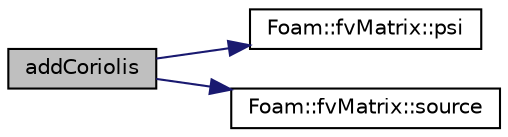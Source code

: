digraph "addCoriolis"
{
  bgcolor="transparent";
  edge [fontname="Helvetica",fontsize="10",labelfontname="Helvetica",labelfontsize="10"];
  node [fontname="Helvetica",fontsize="10",shape=record];
  rankdir="LR";
  Node1 [label="addCoriolis",height=0.2,width=0.4,color="black", fillcolor="grey75", style="filled", fontcolor="black"];
  Node1 -> Node2 [color="midnightblue",fontsize="10",style="solid",fontname="Helvetica"];
  Node2 [label="Foam::fvMatrix::psi",height=0.2,width=0.4,color="black",URL="$a00877.html#a57bd59e9c54833774641fd197eb3964a"];
  Node1 -> Node3 [color="midnightblue",fontsize="10",style="solid",fontname="Helvetica"];
  Node3 [label="Foam::fvMatrix::source",height=0.2,width=0.4,color="black",URL="$a00877.html#a4c49d61a0e11bbdadf6646dbe3740560"];
}
